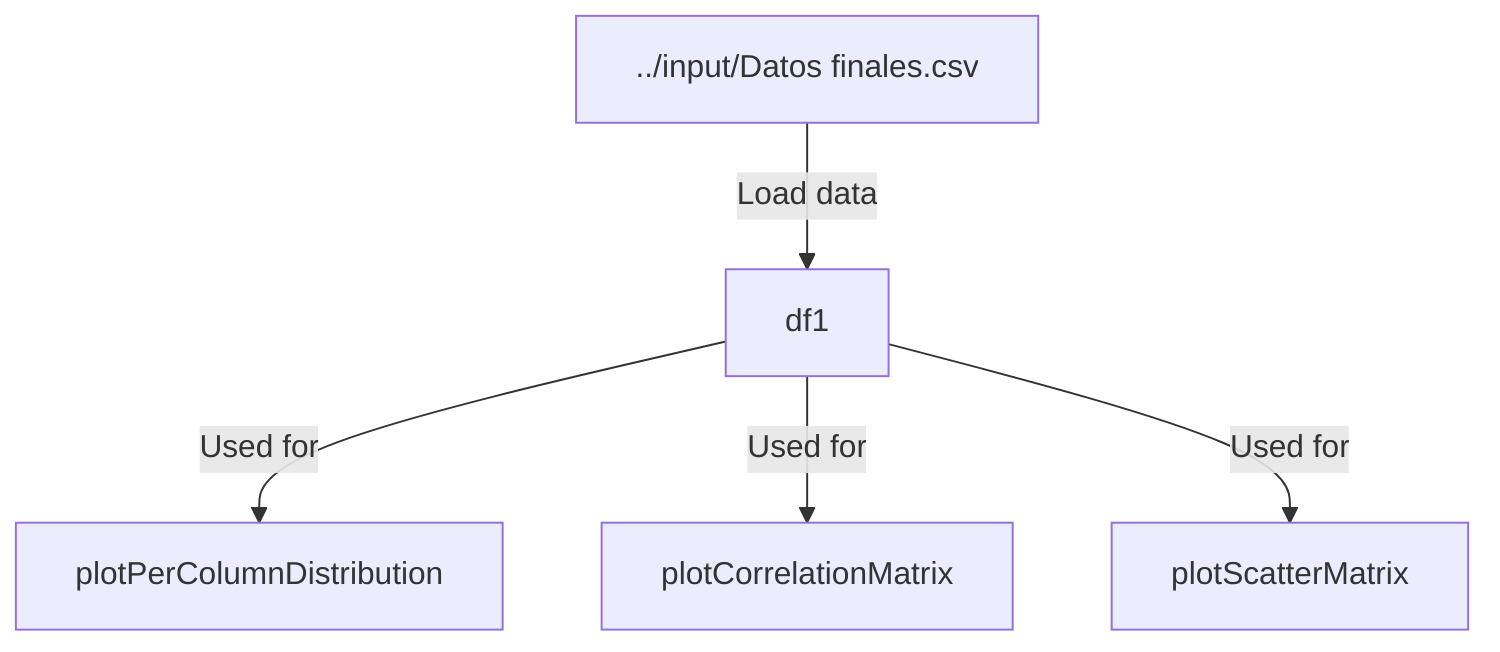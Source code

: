 %% The diagram illustrates the workflow of the Jupyter Notebook
flowchart TD

    %% Node for data source 
    A["../input/Datos finales.csv"] --> |"Load data"| B["df1"] 
    %% Node for reading the CSV data
    B --> |"Used for"| C["plotPerColumnDistribution"]
    B --> |"Used for"| D["plotCorrelationMatrix"]
    B --> |"Used for"| E["plotScatterMatrix"]

    %% Add comments:
    %% Node A represents the CSV file being read into the notebook
    %% Node B represents the DataFrame 'df1' that holds the loaded data
    %% Nodes C, D, and E represent the different analysis/plotting functions that use 'df1'